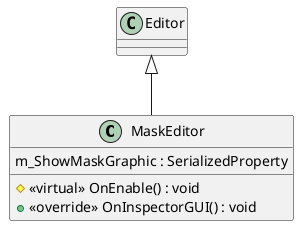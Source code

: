@startuml
class MaskEditor {
    m_ShowMaskGraphic : SerializedProperty
    # <<virtual>> OnEnable() : void
    + <<override>> OnInspectorGUI() : void
}
Editor <|-- MaskEditor
@enduml
